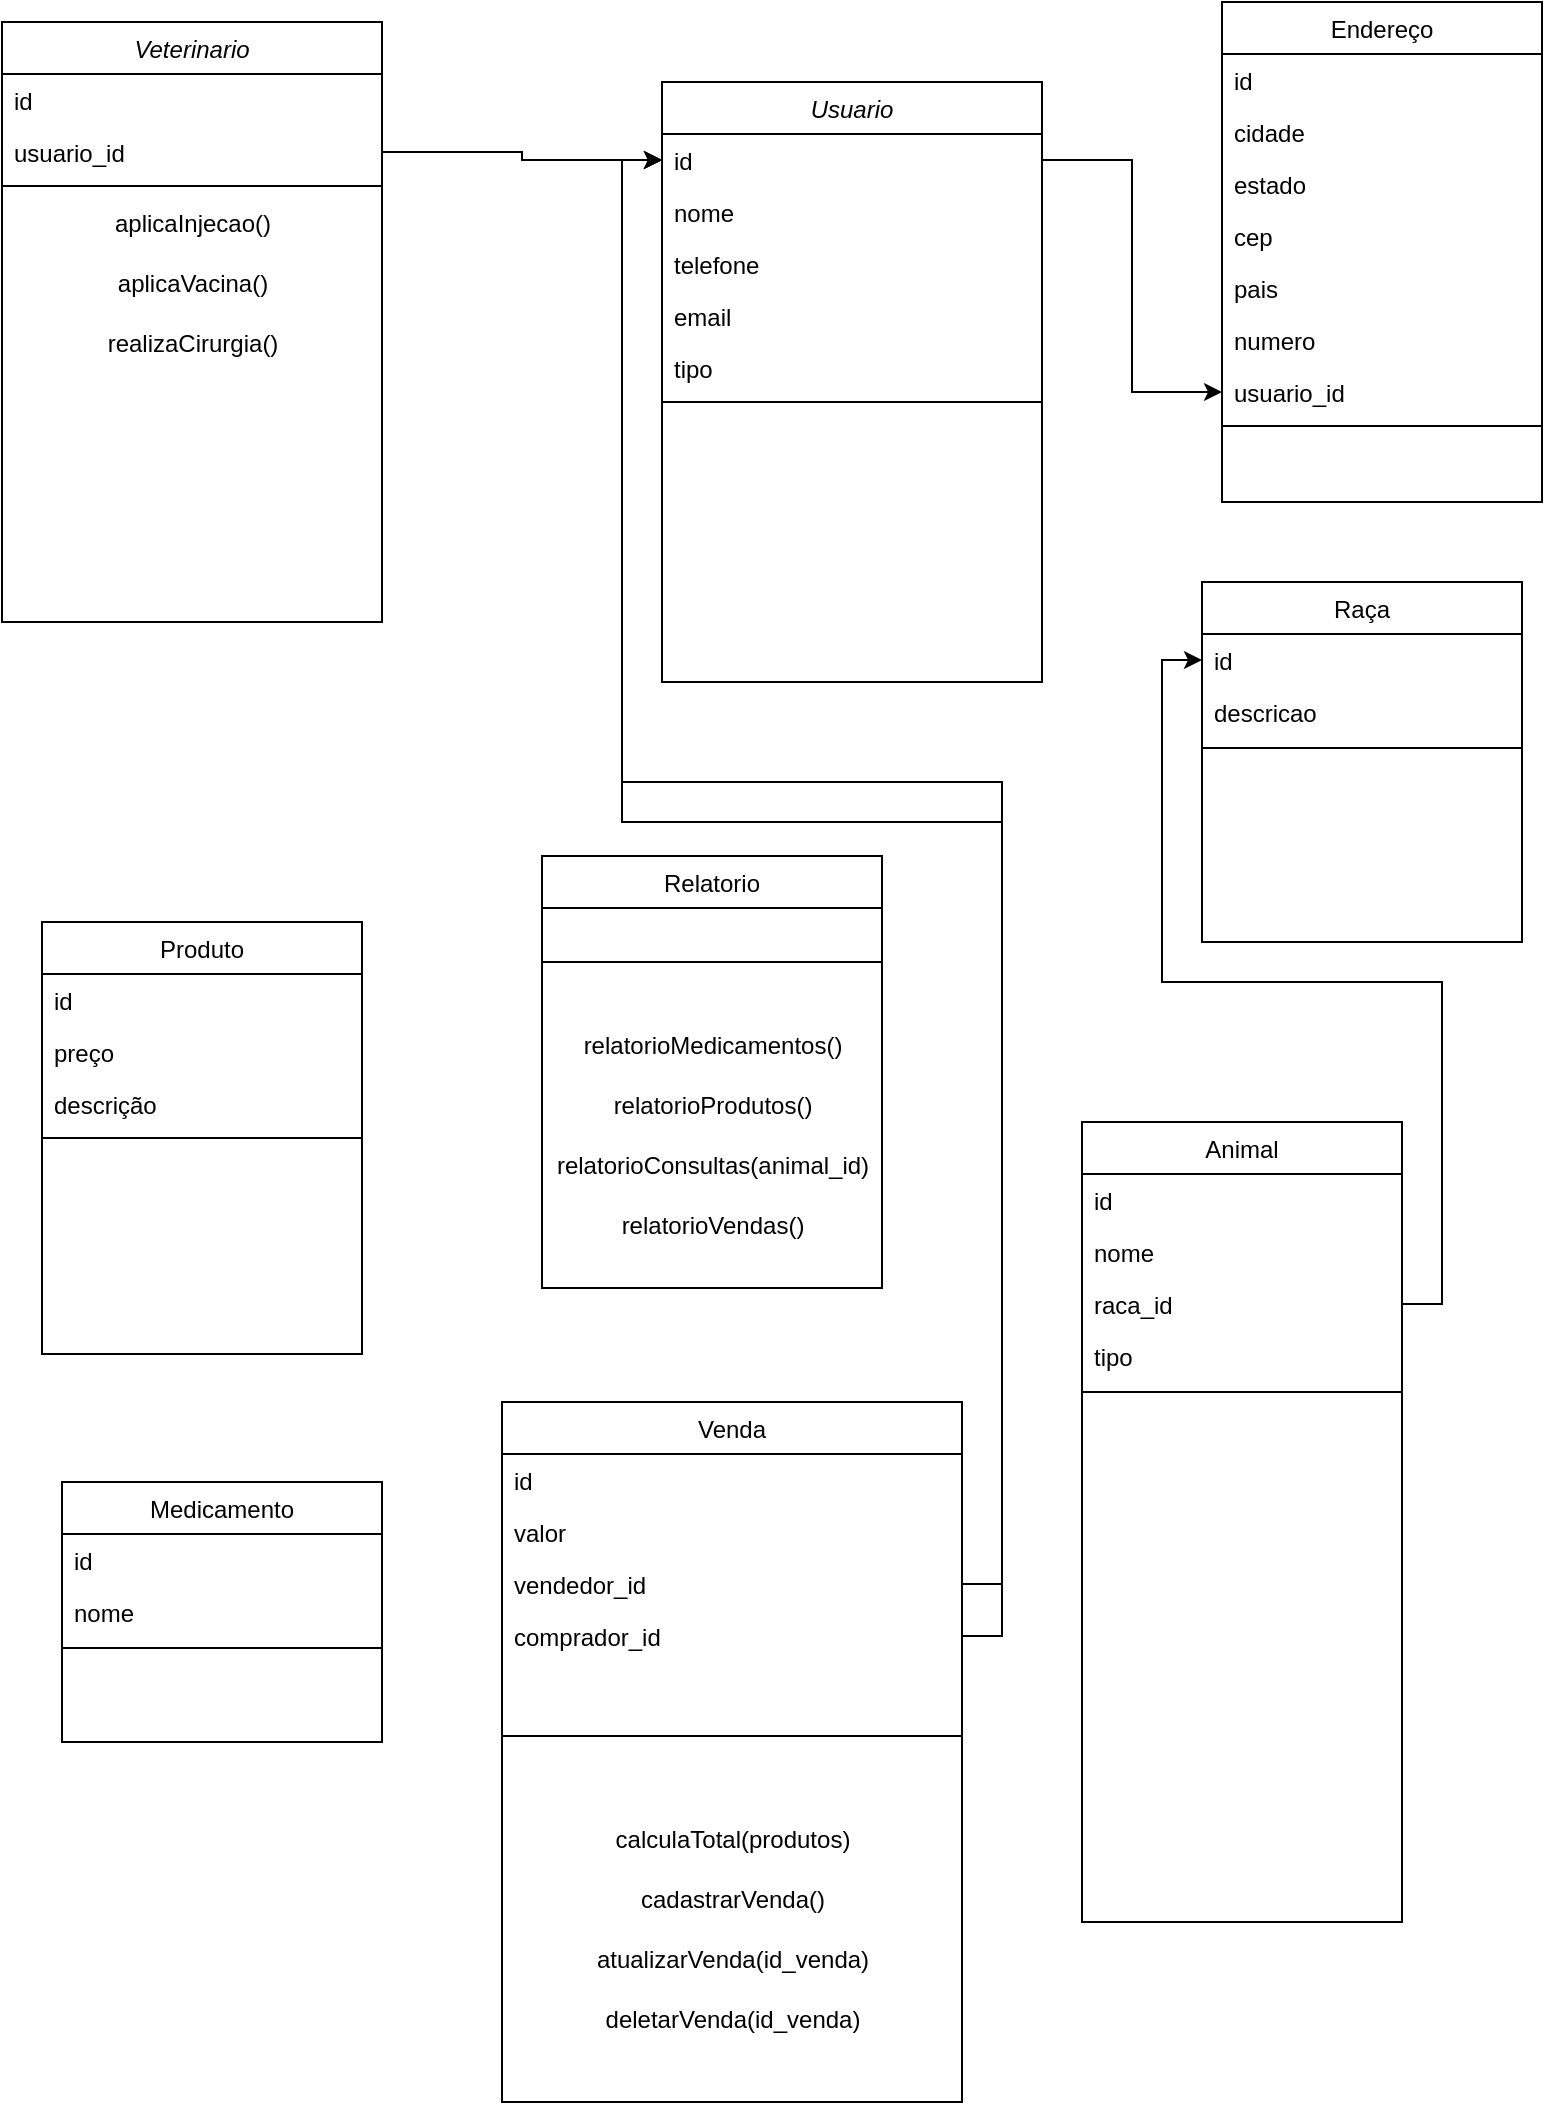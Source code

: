 <mxfile version="24.7.8">
  <diagram id="C5RBs43oDa-KdzZeNtuy" name="Page-1">
    <mxGraphModel dx="1434" dy="746" grid="1" gridSize="10" guides="1" tooltips="1" connect="1" arrows="1" fold="1" page="1" pageScale="1" pageWidth="827" pageHeight="1169" math="0" shadow="0">
      <root>
        <mxCell id="WIyWlLk6GJQsqaUBKTNV-0" />
        <mxCell id="WIyWlLk6GJQsqaUBKTNV-1" parent="WIyWlLk6GJQsqaUBKTNV-0" />
        <mxCell id="zkfFHV4jXpPFQw0GAbJ--0" value="Usuario&#xa;" style="swimlane;fontStyle=2;align=center;verticalAlign=top;childLayout=stackLayout;horizontal=1;startSize=26;horizontalStack=0;resizeParent=1;resizeLast=0;collapsible=1;marginBottom=0;rounded=0;shadow=0;strokeWidth=1;" parent="WIyWlLk6GJQsqaUBKTNV-1" vertex="1">
          <mxGeometry x="370" y="90" width="190" height="300" as="geometry">
            <mxRectangle x="230" y="140" width="160" height="26" as="alternateBounds" />
          </mxGeometry>
        </mxCell>
        <mxCell id="zkfFHV4jXpPFQw0GAbJ--1" value="id" style="text;align=left;verticalAlign=top;spacingLeft=4;spacingRight=4;overflow=hidden;rotatable=0;points=[[0,0.5],[1,0.5]];portConstraint=eastwest;" parent="zkfFHV4jXpPFQw0GAbJ--0" vertex="1">
          <mxGeometry y="26" width="190" height="26" as="geometry" />
        </mxCell>
        <mxCell id="ZOOCis3zd7WiSYp4goLP-0" value="nome" style="text;align=left;verticalAlign=top;spacingLeft=4;spacingRight=4;overflow=hidden;rotatable=0;points=[[0,0.5],[1,0.5]];portConstraint=eastwest;" vertex="1" parent="zkfFHV4jXpPFQw0GAbJ--0">
          <mxGeometry y="52" width="190" height="26" as="geometry" />
        </mxCell>
        <mxCell id="zkfFHV4jXpPFQw0GAbJ--2" value="telefone" style="text;align=left;verticalAlign=top;spacingLeft=4;spacingRight=4;overflow=hidden;rotatable=0;points=[[0,0.5],[1,0.5]];portConstraint=eastwest;rounded=0;shadow=0;html=0;" parent="zkfFHV4jXpPFQw0GAbJ--0" vertex="1">
          <mxGeometry y="78" width="190" height="26" as="geometry" />
        </mxCell>
        <mxCell id="zkfFHV4jXpPFQw0GAbJ--3" value="email" style="text;align=left;verticalAlign=top;spacingLeft=4;spacingRight=4;overflow=hidden;rotatable=0;points=[[0,0.5],[1,0.5]];portConstraint=eastwest;rounded=0;shadow=0;html=0;" parent="zkfFHV4jXpPFQw0GAbJ--0" vertex="1">
          <mxGeometry y="104" width="190" height="26" as="geometry" />
        </mxCell>
        <mxCell id="ZOOCis3zd7WiSYp4goLP-19" value="tipo" style="text;align=left;verticalAlign=top;spacingLeft=4;spacingRight=4;overflow=hidden;rotatable=0;points=[[0,0.5],[1,0.5]];portConstraint=eastwest;rounded=0;shadow=0;html=0;" vertex="1" parent="zkfFHV4jXpPFQw0GAbJ--0">
          <mxGeometry y="130" width="190" height="26" as="geometry" />
        </mxCell>
        <mxCell id="zkfFHV4jXpPFQw0GAbJ--4" value="" style="line;html=1;strokeWidth=1;align=left;verticalAlign=middle;spacingTop=-1;spacingLeft=3;spacingRight=3;rotatable=0;labelPosition=right;points=[];portConstraint=eastwest;" parent="zkfFHV4jXpPFQw0GAbJ--0" vertex="1">
          <mxGeometry y="156" width="190" height="8" as="geometry" />
        </mxCell>
        <mxCell id="zkfFHV4jXpPFQw0GAbJ--13" value="Animal&#xa;&#xa;" style="swimlane;fontStyle=0;align=center;verticalAlign=top;childLayout=stackLayout;horizontal=1;startSize=26;horizontalStack=0;resizeParent=1;resizeLast=0;collapsible=1;marginBottom=0;rounded=0;shadow=0;strokeWidth=1;" parent="WIyWlLk6GJQsqaUBKTNV-1" vertex="1">
          <mxGeometry x="580" y="610" width="160" height="400" as="geometry">
            <mxRectangle x="340" y="380" width="170" height="26" as="alternateBounds" />
          </mxGeometry>
        </mxCell>
        <mxCell id="zkfFHV4jXpPFQw0GAbJ--14" value="id" style="text;align=left;verticalAlign=top;spacingLeft=4;spacingRight=4;overflow=hidden;rotatable=0;points=[[0,0.5],[1,0.5]];portConstraint=eastwest;" parent="zkfFHV4jXpPFQw0GAbJ--13" vertex="1">
          <mxGeometry y="26" width="160" height="26" as="geometry" />
        </mxCell>
        <mxCell id="ZOOCis3zd7WiSYp4goLP-3" value="nome" style="text;align=left;verticalAlign=top;spacingLeft=4;spacingRight=4;overflow=hidden;rotatable=0;points=[[0,0.5],[1,0.5]];portConstraint=eastwest;" vertex="1" parent="zkfFHV4jXpPFQw0GAbJ--13">
          <mxGeometry y="52" width="160" height="26" as="geometry" />
        </mxCell>
        <mxCell id="ZOOCis3zd7WiSYp4goLP-4" value="raca_id" style="text;align=left;verticalAlign=top;spacingLeft=4;spacingRight=4;overflow=hidden;rotatable=0;points=[[0,0.5],[1,0.5]];portConstraint=eastwest;" vertex="1" parent="zkfFHV4jXpPFQw0GAbJ--13">
          <mxGeometry y="78" width="160" height="26" as="geometry" />
        </mxCell>
        <mxCell id="ZOOCis3zd7WiSYp4goLP-5" value="tipo" style="text;align=left;verticalAlign=top;spacingLeft=4;spacingRight=4;overflow=hidden;rotatable=0;points=[[0,0.5],[1,0.5]];portConstraint=eastwest;" vertex="1" parent="zkfFHV4jXpPFQw0GAbJ--13">
          <mxGeometry y="104" width="160" height="26" as="geometry" />
        </mxCell>
        <mxCell id="zkfFHV4jXpPFQw0GAbJ--15" value="" style="line;html=1;strokeWidth=1;align=left;verticalAlign=middle;spacingTop=-1;spacingLeft=3;spacingRight=3;rotatable=0;labelPosition=right;points=[];portConstraint=eastwest;" parent="zkfFHV4jXpPFQw0GAbJ--13" vertex="1">
          <mxGeometry y="130" width="160" height="10" as="geometry" />
        </mxCell>
        <mxCell id="zkfFHV4jXpPFQw0GAbJ--17" value="Endereço" style="swimlane;fontStyle=0;align=center;verticalAlign=top;childLayout=stackLayout;horizontal=1;startSize=26;horizontalStack=0;resizeParent=1;resizeLast=0;collapsible=1;marginBottom=0;rounded=0;shadow=0;strokeWidth=1;" parent="WIyWlLk6GJQsqaUBKTNV-1" vertex="1">
          <mxGeometry x="650" y="50" width="160" height="250" as="geometry">
            <mxRectangle x="550" y="140" width="160" height="26" as="alternateBounds" />
          </mxGeometry>
        </mxCell>
        <mxCell id="zkfFHV4jXpPFQw0GAbJ--18" value="id" style="text;align=left;verticalAlign=top;spacingLeft=4;spacingRight=4;overflow=hidden;rotatable=0;points=[[0,0.5],[1,0.5]];portConstraint=eastwest;" parent="zkfFHV4jXpPFQw0GAbJ--17" vertex="1">
          <mxGeometry y="26" width="160" height="26" as="geometry" />
        </mxCell>
        <mxCell id="zkfFHV4jXpPFQw0GAbJ--19" value="cidade" style="text;align=left;verticalAlign=top;spacingLeft=4;spacingRight=4;overflow=hidden;rotatable=0;points=[[0,0.5],[1,0.5]];portConstraint=eastwest;rounded=0;shadow=0;html=0;" parent="zkfFHV4jXpPFQw0GAbJ--17" vertex="1">
          <mxGeometry y="52" width="160" height="26" as="geometry" />
        </mxCell>
        <mxCell id="zkfFHV4jXpPFQw0GAbJ--20" value="estado" style="text;align=left;verticalAlign=top;spacingLeft=4;spacingRight=4;overflow=hidden;rotatable=0;points=[[0,0.5],[1,0.5]];portConstraint=eastwest;rounded=0;shadow=0;html=0;" parent="zkfFHV4jXpPFQw0GAbJ--17" vertex="1">
          <mxGeometry y="78" width="160" height="26" as="geometry" />
        </mxCell>
        <mxCell id="zkfFHV4jXpPFQw0GAbJ--21" value="cep" style="text;align=left;verticalAlign=top;spacingLeft=4;spacingRight=4;overflow=hidden;rotatable=0;points=[[0,0.5],[1,0.5]];portConstraint=eastwest;rounded=0;shadow=0;html=0;" parent="zkfFHV4jXpPFQw0GAbJ--17" vertex="1">
          <mxGeometry y="104" width="160" height="26" as="geometry" />
        </mxCell>
        <mxCell id="zkfFHV4jXpPFQw0GAbJ--22" value="pais" style="text;align=left;verticalAlign=top;spacingLeft=4;spacingRight=4;overflow=hidden;rotatable=0;points=[[0,0.5],[1,0.5]];portConstraint=eastwest;rounded=0;shadow=0;html=0;" parent="zkfFHV4jXpPFQw0GAbJ--17" vertex="1">
          <mxGeometry y="130" width="160" height="26" as="geometry" />
        </mxCell>
        <mxCell id="ZOOCis3zd7WiSYp4goLP-1" value="numero" style="text;align=left;verticalAlign=top;spacingLeft=4;spacingRight=4;overflow=hidden;rotatable=0;points=[[0,0.5],[1,0.5]];portConstraint=eastwest;rounded=0;shadow=0;html=0;" vertex="1" parent="zkfFHV4jXpPFQw0GAbJ--17">
          <mxGeometry y="156" width="160" height="26" as="geometry" />
        </mxCell>
        <mxCell id="ZOOCis3zd7WiSYp4goLP-83" value="usuario_id&#xa;" style="text;align=left;verticalAlign=top;spacingLeft=4;spacingRight=4;overflow=hidden;rotatable=0;points=[[0,0.5],[1,0.5]];portConstraint=eastwest;rounded=0;shadow=0;html=0;" vertex="1" parent="zkfFHV4jXpPFQw0GAbJ--17">
          <mxGeometry y="182" width="160" height="26" as="geometry" />
        </mxCell>
        <mxCell id="zkfFHV4jXpPFQw0GAbJ--23" value="" style="line;html=1;strokeWidth=1;align=left;verticalAlign=middle;spacingTop=-1;spacingLeft=3;spacingRight=3;rotatable=0;labelPosition=right;points=[];portConstraint=eastwest;" parent="zkfFHV4jXpPFQw0GAbJ--17" vertex="1">
          <mxGeometry y="208" width="160" height="8" as="geometry" />
        </mxCell>
        <mxCell id="ZOOCis3zd7WiSYp4goLP-12" value="Medicamento" style="swimlane;fontStyle=0;align=center;verticalAlign=top;childLayout=stackLayout;horizontal=1;startSize=26;horizontalStack=0;resizeParent=1;resizeLast=0;collapsible=1;marginBottom=0;rounded=0;shadow=0;strokeWidth=1;" vertex="1" parent="WIyWlLk6GJQsqaUBKTNV-1">
          <mxGeometry x="70" y="790" width="160" height="130" as="geometry">
            <mxRectangle x="340" y="380" width="170" height="26" as="alternateBounds" />
          </mxGeometry>
        </mxCell>
        <mxCell id="ZOOCis3zd7WiSYp4goLP-13" value="id" style="text;align=left;verticalAlign=top;spacingLeft=4;spacingRight=4;overflow=hidden;rotatable=0;points=[[0,0.5],[1,0.5]];portConstraint=eastwest;" vertex="1" parent="ZOOCis3zd7WiSYp4goLP-12">
          <mxGeometry y="26" width="160" height="26" as="geometry" />
        </mxCell>
        <mxCell id="ZOOCis3zd7WiSYp4goLP-14" value="nome" style="text;align=left;verticalAlign=top;spacingLeft=4;spacingRight=4;overflow=hidden;rotatable=0;points=[[0,0.5],[1,0.5]];portConstraint=eastwest;" vertex="1" parent="ZOOCis3zd7WiSYp4goLP-12">
          <mxGeometry y="52" width="160" height="26" as="geometry" />
        </mxCell>
        <mxCell id="ZOOCis3zd7WiSYp4goLP-17" value="" style="line;html=1;strokeWidth=1;align=left;verticalAlign=middle;spacingTop=-1;spacingLeft=3;spacingRight=3;rotatable=0;labelPosition=right;points=[];portConstraint=eastwest;" vertex="1" parent="ZOOCis3zd7WiSYp4goLP-12">
          <mxGeometry y="78" width="160" height="10" as="geometry" />
        </mxCell>
        <mxCell id="ZOOCis3zd7WiSYp4goLP-20" value="Produto" style="swimlane;fontStyle=0;align=center;verticalAlign=top;childLayout=stackLayout;horizontal=1;startSize=26;horizontalStack=0;resizeParent=1;resizeLast=0;collapsible=1;marginBottom=0;rounded=0;shadow=0;strokeWidth=1;" vertex="1" parent="WIyWlLk6GJQsqaUBKTNV-1">
          <mxGeometry x="60" y="510" width="160" height="216" as="geometry">
            <mxRectangle x="550" y="140" width="160" height="26" as="alternateBounds" />
          </mxGeometry>
        </mxCell>
        <mxCell id="ZOOCis3zd7WiSYp4goLP-21" value="id" style="text;align=left;verticalAlign=top;spacingLeft=4;spacingRight=4;overflow=hidden;rotatable=0;points=[[0,0.5],[1,0.5]];portConstraint=eastwest;" vertex="1" parent="ZOOCis3zd7WiSYp4goLP-20">
          <mxGeometry y="26" width="160" height="26" as="geometry" />
        </mxCell>
        <mxCell id="ZOOCis3zd7WiSYp4goLP-22" value="preço" style="text;align=left;verticalAlign=top;spacingLeft=4;spacingRight=4;overflow=hidden;rotatable=0;points=[[0,0.5],[1,0.5]];portConstraint=eastwest;rounded=0;shadow=0;html=0;" vertex="1" parent="ZOOCis3zd7WiSYp4goLP-20">
          <mxGeometry y="52" width="160" height="26" as="geometry" />
        </mxCell>
        <mxCell id="ZOOCis3zd7WiSYp4goLP-23" value="descrição" style="text;align=left;verticalAlign=top;spacingLeft=4;spacingRight=4;overflow=hidden;rotatable=0;points=[[0,0.5],[1,0.5]];portConstraint=eastwest;rounded=0;shadow=0;html=0;" vertex="1" parent="ZOOCis3zd7WiSYp4goLP-20">
          <mxGeometry y="78" width="160" height="26" as="geometry" />
        </mxCell>
        <mxCell id="ZOOCis3zd7WiSYp4goLP-27" value="" style="line;html=1;strokeWidth=1;align=left;verticalAlign=middle;spacingTop=-1;spacingLeft=3;spacingRight=3;rotatable=0;labelPosition=right;points=[];portConstraint=eastwest;" vertex="1" parent="ZOOCis3zd7WiSYp4goLP-20">
          <mxGeometry y="104" width="160" height="8" as="geometry" />
        </mxCell>
        <mxCell id="ZOOCis3zd7WiSYp4goLP-28" value="Veterinario" style="swimlane;fontStyle=2;align=center;verticalAlign=top;childLayout=stackLayout;horizontal=1;startSize=26;horizontalStack=0;resizeParent=1;resizeLast=0;collapsible=1;marginBottom=0;rounded=0;shadow=0;strokeWidth=1;" vertex="1" parent="WIyWlLk6GJQsqaUBKTNV-1">
          <mxGeometry x="40" y="60" width="190" height="300" as="geometry">
            <mxRectangle x="230" y="140" width="160" height="26" as="alternateBounds" />
          </mxGeometry>
        </mxCell>
        <mxCell id="ZOOCis3zd7WiSYp4goLP-29" value="id" style="text;align=left;verticalAlign=top;spacingLeft=4;spacingRight=4;overflow=hidden;rotatable=0;points=[[0,0.5],[1,0.5]];portConstraint=eastwest;" vertex="1" parent="ZOOCis3zd7WiSYp4goLP-28">
          <mxGeometry y="26" width="190" height="26" as="geometry" />
        </mxCell>
        <mxCell id="ZOOCis3zd7WiSYp4goLP-30" value="usuario_id" style="text;align=left;verticalAlign=top;spacingLeft=4;spacingRight=4;overflow=hidden;rotatable=0;points=[[0,0.5],[1,0.5]];portConstraint=eastwest;" vertex="1" parent="ZOOCis3zd7WiSYp4goLP-28">
          <mxGeometry y="52" width="190" height="26" as="geometry" />
        </mxCell>
        <mxCell id="ZOOCis3zd7WiSYp4goLP-34" value="" style="line;html=1;strokeWidth=1;align=left;verticalAlign=middle;spacingTop=-1;spacingLeft=3;spacingRight=3;rotatable=0;labelPosition=right;points=[];portConstraint=eastwest;" vertex="1" parent="ZOOCis3zd7WiSYp4goLP-28">
          <mxGeometry y="78" width="190" height="8" as="geometry" />
        </mxCell>
        <mxCell id="ZOOCis3zd7WiSYp4goLP-35" value="aplicaInjecao()" style="text;html=1;align=center;verticalAlign=middle;resizable=0;points=[];autosize=1;strokeColor=none;fillColor=none;" vertex="1" parent="ZOOCis3zd7WiSYp4goLP-28">
          <mxGeometry y="86" width="190" height="30" as="geometry" />
        </mxCell>
        <mxCell id="ZOOCis3zd7WiSYp4goLP-36" value="aplicaVacina()" style="text;html=1;align=center;verticalAlign=middle;resizable=0;points=[];autosize=1;strokeColor=none;fillColor=none;" vertex="1" parent="ZOOCis3zd7WiSYp4goLP-28">
          <mxGeometry y="116" width="190" height="30" as="geometry" />
        </mxCell>
        <mxCell id="ZOOCis3zd7WiSYp4goLP-37" value="realizaCirurgia()" style="text;html=1;align=center;verticalAlign=middle;resizable=0;points=[];autosize=1;strokeColor=none;fillColor=none;" vertex="1" parent="ZOOCis3zd7WiSYp4goLP-28">
          <mxGeometry y="146" width="190" height="30" as="geometry" />
        </mxCell>
        <mxCell id="ZOOCis3zd7WiSYp4goLP-38" value="Relatorio" style="swimlane;fontStyle=0;align=center;verticalAlign=top;childLayout=stackLayout;horizontal=1;startSize=26;horizontalStack=0;resizeParent=1;resizeLast=0;collapsible=1;marginBottom=0;rounded=0;shadow=0;strokeWidth=1;" vertex="1" parent="WIyWlLk6GJQsqaUBKTNV-1">
          <mxGeometry x="310" y="477" width="170" height="216" as="geometry">
            <mxRectangle x="550" y="140" width="160" height="26" as="alternateBounds" />
          </mxGeometry>
        </mxCell>
        <mxCell id="ZOOCis3zd7WiSYp4goLP-42" value="" style="line;html=1;strokeWidth=1;align=left;verticalAlign=middle;spacingTop=-1;spacingLeft=3;spacingRight=3;rotatable=0;labelPosition=right;points=[];portConstraint=eastwest;" vertex="1" parent="ZOOCis3zd7WiSYp4goLP-38">
          <mxGeometry y="26" width="170" height="54" as="geometry" />
        </mxCell>
        <mxCell id="ZOOCis3zd7WiSYp4goLP-43" value="relatorioMedicamentos()" style="text;html=1;align=center;verticalAlign=middle;resizable=0;points=[];autosize=1;strokeColor=none;fillColor=none;" vertex="1" parent="ZOOCis3zd7WiSYp4goLP-38">
          <mxGeometry y="80" width="170" height="30" as="geometry" />
        </mxCell>
        <mxCell id="ZOOCis3zd7WiSYp4goLP-48" value="relatorioProdutos()" style="text;html=1;align=center;verticalAlign=middle;resizable=0;points=[];autosize=1;strokeColor=none;fillColor=none;" vertex="1" parent="ZOOCis3zd7WiSYp4goLP-38">
          <mxGeometry y="110" width="170" height="30" as="geometry" />
        </mxCell>
        <mxCell id="ZOOCis3zd7WiSYp4goLP-49" value="relatorioConsultas(animal_id)" style="text;html=1;align=center;verticalAlign=middle;resizable=0;points=[];autosize=1;strokeColor=none;fillColor=none;" vertex="1" parent="ZOOCis3zd7WiSYp4goLP-38">
          <mxGeometry y="140" width="170" height="30" as="geometry" />
        </mxCell>
        <mxCell id="ZOOCis3zd7WiSYp4goLP-50" value="relatorioVendas()" style="text;html=1;align=center;verticalAlign=middle;resizable=0;points=[];autosize=1;strokeColor=none;fillColor=none;" vertex="1" parent="ZOOCis3zd7WiSYp4goLP-38">
          <mxGeometry y="170" width="170" height="30" as="geometry" />
        </mxCell>
        <mxCell id="ZOOCis3zd7WiSYp4goLP-52" value="Venda" style="swimlane;fontStyle=0;align=center;verticalAlign=top;childLayout=stackLayout;horizontal=1;startSize=26;horizontalStack=0;resizeParent=1;resizeLast=0;collapsible=1;marginBottom=0;rounded=0;shadow=0;strokeWidth=1;" vertex="1" parent="WIyWlLk6GJQsqaUBKTNV-1">
          <mxGeometry x="290" y="750" width="230" height="350" as="geometry">
            <mxRectangle x="550" y="140" width="160" height="26" as="alternateBounds" />
          </mxGeometry>
        </mxCell>
        <mxCell id="ZOOCis3zd7WiSYp4goLP-59" value="id" style="text;align=left;verticalAlign=top;spacingLeft=4;spacingRight=4;overflow=hidden;rotatable=0;points=[[0,0.5],[1,0.5]];portConstraint=eastwest;" vertex="1" parent="ZOOCis3zd7WiSYp4goLP-52">
          <mxGeometry y="26" width="230" height="26" as="geometry" />
        </mxCell>
        <mxCell id="ZOOCis3zd7WiSYp4goLP-61" value="valor" style="text;align=left;verticalAlign=top;spacingLeft=4;spacingRight=4;overflow=hidden;rotatable=0;points=[[0,0.5],[1,0.5]];portConstraint=eastwest;" vertex="1" parent="ZOOCis3zd7WiSYp4goLP-52">
          <mxGeometry y="52" width="230" height="26" as="geometry" />
        </mxCell>
        <mxCell id="ZOOCis3zd7WiSYp4goLP-62" value="vendedor_id" style="text;align=left;verticalAlign=top;spacingLeft=4;spacingRight=4;overflow=hidden;rotatable=0;points=[[0,0.5],[1,0.5]];portConstraint=eastwest;" vertex="1" parent="ZOOCis3zd7WiSYp4goLP-52">
          <mxGeometry y="78" width="230" height="26" as="geometry" />
        </mxCell>
        <mxCell id="ZOOCis3zd7WiSYp4goLP-64" value="comprador_id" style="text;align=left;verticalAlign=top;spacingLeft=4;spacingRight=4;overflow=hidden;rotatable=0;points=[[0,0.5],[1,0.5]];portConstraint=eastwest;" vertex="1" parent="ZOOCis3zd7WiSYp4goLP-52">
          <mxGeometry y="104" width="230" height="26" as="geometry" />
        </mxCell>
        <mxCell id="ZOOCis3zd7WiSYp4goLP-53" value="" style="line;html=1;strokeWidth=1;align=left;verticalAlign=middle;spacingTop=-1;spacingLeft=3;spacingRight=3;rotatable=0;labelPosition=right;points=[];portConstraint=eastwest;" vertex="1" parent="ZOOCis3zd7WiSYp4goLP-52">
          <mxGeometry y="130" width="230" height="74" as="geometry" />
        </mxCell>
        <mxCell id="ZOOCis3zd7WiSYp4goLP-67" value="calculaTotal(produtos)" style="text;html=1;align=center;verticalAlign=middle;resizable=0;points=[];autosize=1;strokeColor=none;fillColor=none;" vertex="1" parent="ZOOCis3zd7WiSYp4goLP-52">
          <mxGeometry y="204" width="230" height="30" as="geometry" />
        </mxCell>
        <mxCell id="ZOOCis3zd7WiSYp4goLP-65" value="cadastrarVenda()" style="text;html=1;align=center;verticalAlign=middle;resizable=0;points=[];autosize=1;strokeColor=none;fillColor=none;" vertex="1" parent="ZOOCis3zd7WiSYp4goLP-52">
          <mxGeometry y="234" width="230" height="30" as="geometry" />
        </mxCell>
        <mxCell id="ZOOCis3zd7WiSYp4goLP-66" value="atualizarVenda(id_venda)" style="text;html=1;align=center;verticalAlign=middle;resizable=0;points=[];autosize=1;strokeColor=none;fillColor=none;" vertex="1" parent="ZOOCis3zd7WiSYp4goLP-52">
          <mxGeometry y="264" width="230" height="30" as="geometry" />
        </mxCell>
        <mxCell id="ZOOCis3zd7WiSYp4goLP-58" value="deletarVenda(id_venda)" style="text;html=1;align=center;verticalAlign=middle;resizable=0;points=[];autosize=1;strokeColor=none;fillColor=none;" vertex="1" parent="ZOOCis3zd7WiSYp4goLP-52">
          <mxGeometry y="294" width="230" height="30" as="geometry" />
        </mxCell>
        <mxCell id="ZOOCis3zd7WiSYp4goLP-74" value="Raça" style="swimlane;fontStyle=0;align=center;verticalAlign=top;childLayout=stackLayout;horizontal=1;startSize=26;horizontalStack=0;resizeParent=1;resizeLast=0;collapsible=1;marginBottom=0;rounded=0;shadow=0;strokeWidth=1;" vertex="1" parent="WIyWlLk6GJQsqaUBKTNV-1">
          <mxGeometry x="640" y="340" width="160" height="180" as="geometry">
            <mxRectangle x="340" y="380" width="170" height="26" as="alternateBounds" />
          </mxGeometry>
        </mxCell>
        <mxCell id="ZOOCis3zd7WiSYp4goLP-75" value="id" style="text;align=left;verticalAlign=top;spacingLeft=4;spacingRight=4;overflow=hidden;rotatable=0;points=[[0,0.5],[1,0.5]];portConstraint=eastwest;" vertex="1" parent="ZOOCis3zd7WiSYp4goLP-74">
          <mxGeometry y="26" width="160" height="26" as="geometry" />
        </mxCell>
        <mxCell id="ZOOCis3zd7WiSYp4goLP-76" value="descricao" style="text;align=left;verticalAlign=top;spacingLeft=4;spacingRight=4;overflow=hidden;rotatable=0;points=[[0,0.5],[1,0.5]];portConstraint=eastwest;" vertex="1" parent="ZOOCis3zd7WiSYp4goLP-74">
          <mxGeometry y="52" width="160" height="26" as="geometry" />
        </mxCell>
        <mxCell id="ZOOCis3zd7WiSYp4goLP-79" value="" style="line;html=1;strokeWidth=1;align=left;verticalAlign=middle;spacingTop=-1;spacingLeft=3;spacingRight=3;rotatable=0;labelPosition=right;points=[];portConstraint=eastwest;" vertex="1" parent="ZOOCis3zd7WiSYp4goLP-74">
          <mxGeometry y="78" width="160" height="10" as="geometry" />
        </mxCell>
        <mxCell id="ZOOCis3zd7WiSYp4goLP-81" style="edgeStyle=orthogonalEdgeStyle;rounded=0;orthogonalLoop=1;jettySize=auto;html=1;" edge="1" parent="WIyWlLk6GJQsqaUBKTNV-1" source="ZOOCis3zd7WiSYp4goLP-4" target="ZOOCis3zd7WiSYp4goLP-75">
          <mxGeometry relative="1" as="geometry" />
        </mxCell>
        <mxCell id="ZOOCis3zd7WiSYp4goLP-82" style="edgeStyle=orthogonalEdgeStyle;rounded=0;orthogonalLoop=1;jettySize=auto;html=1;" edge="1" parent="WIyWlLk6GJQsqaUBKTNV-1" source="ZOOCis3zd7WiSYp4goLP-30" target="zkfFHV4jXpPFQw0GAbJ--1">
          <mxGeometry relative="1" as="geometry" />
        </mxCell>
        <mxCell id="ZOOCis3zd7WiSYp4goLP-84" style="edgeStyle=orthogonalEdgeStyle;rounded=0;orthogonalLoop=1;jettySize=auto;html=1;" edge="1" parent="WIyWlLk6GJQsqaUBKTNV-1" source="zkfFHV4jXpPFQw0GAbJ--1" target="ZOOCis3zd7WiSYp4goLP-83">
          <mxGeometry relative="1" as="geometry" />
        </mxCell>
        <mxCell id="ZOOCis3zd7WiSYp4goLP-85" style="edgeStyle=orthogonalEdgeStyle;rounded=0;orthogonalLoop=1;jettySize=auto;html=1;" edge="1" parent="WIyWlLk6GJQsqaUBKTNV-1" source="ZOOCis3zd7WiSYp4goLP-62" target="zkfFHV4jXpPFQw0GAbJ--1">
          <mxGeometry relative="1" as="geometry">
            <Array as="points">
              <mxPoint x="540" y="841" />
              <mxPoint x="540" y="460" />
              <mxPoint x="350" y="460" />
              <mxPoint x="350" y="129" />
            </Array>
          </mxGeometry>
        </mxCell>
        <mxCell id="ZOOCis3zd7WiSYp4goLP-86" style="edgeStyle=orthogonalEdgeStyle;rounded=0;orthogonalLoop=1;jettySize=auto;html=1;" edge="1" parent="WIyWlLk6GJQsqaUBKTNV-1" source="ZOOCis3zd7WiSYp4goLP-64" target="zkfFHV4jXpPFQw0GAbJ--1">
          <mxGeometry relative="1" as="geometry">
            <Array as="points">
              <mxPoint x="540" y="867" />
              <mxPoint x="540" y="440" />
              <mxPoint x="350" y="440" />
              <mxPoint x="350" y="129" />
            </Array>
          </mxGeometry>
        </mxCell>
      </root>
    </mxGraphModel>
  </diagram>
</mxfile>
